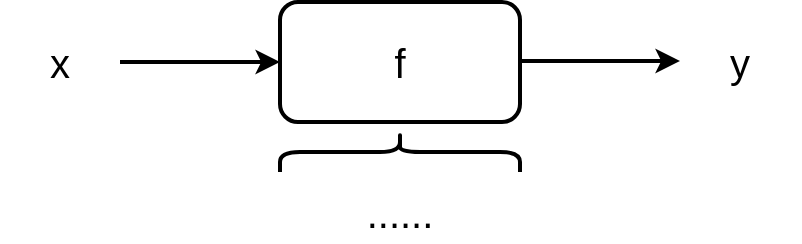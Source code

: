 <mxfile version="24.7.14">
  <diagram name="第 1 页" id="6UFCj7-6rzytTu7vilSc">
    <mxGraphModel dx="838" dy="597" grid="1" gridSize="10" guides="1" tooltips="1" connect="1" arrows="1" fold="1" page="1" pageScale="1" pageWidth="827" pageHeight="1169" math="0" shadow="0">
      <root>
        <mxCell id="0" />
        <mxCell id="1" parent="0" />
        <mxCell id="055sHk27dvCHlpqgfM3Y-1" value="&lt;font style=&quot;font-size: 20px;&quot;&gt;f&lt;/font&gt;" style="rounded=1;whiteSpace=wrap;html=1;strokeWidth=2;" vertex="1" parent="1">
          <mxGeometry x="320" y="170" width="120" height="60" as="geometry" />
        </mxCell>
        <mxCell id="055sHk27dvCHlpqgfM3Y-2" value="" style="endArrow=classic;html=1;rounded=0;entryX=0;entryY=0.5;entryDx=0;entryDy=0;strokeWidth=2;" edge="1" parent="1" target="055sHk27dvCHlpqgfM3Y-1">
          <mxGeometry width="50" height="50" relative="1" as="geometry">
            <mxPoint x="240" y="200" as="sourcePoint" />
            <mxPoint x="450" y="280" as="targetPoint" />
          </mxGeometry>
        </mxCell>
        <mxCell id="055sHk27dvCHlpqgfM3Y-3" value="" style="endArrow=classic;html=1;rounded=0;entryX=0;entryY=0.5;entryDx=0;entryDy=0;strokeWidth=2;" edge="1" parent="1">
          <mxGeometry width="50" height="50" relative="1" as="geometry">
            <mxPoint x="440" y="199.5" as="sourcePoint" />
            <mxPoint x="520" y="199.5" as="targetPoint" />
          </mxGeometry>
        </mxCell>
        <mxCell id="055sHk27dvCHlpqgfM3Y-4" value="&lt;font style=&quot;font-size: 20px;&quot;&gt;x&lt;/font&gt;" style="text;html=1;align=center;verticalAlign=middle;whiteSpace=wrap;rounded=0;" vertex="1" parent="1">
          <mxGeometry x="180" y="185" width="60" height="30" as="geometry" />
        </mxCell>
        <mxCell id="055sHk27dvCHlpqgfM3Y-5" value="&lt;font style=&quot;font-size: 20px;&quot;&gt;y&lt;/font&gt;" style="text;html=1;align=center;verticalAlign=middle;whiteSpace=wrap;rounded=0;" vertex="1" parent="1">
          <mxGeometry x="520" y="185" width="60" height="30" as="geometry" />
        </mxCell>
        <mxCell id="055sHk27dvCHlpqgfM3Y-6" value="" style="shape=curlyBracket;whiteSpace=wrap;html=1;rounded=1;flipH=1;labelPosition=right;verticalLabelPosition=middle;align=left;verticalAlign=middle;rotation=-90;strokeWidth=2;perimeterSpacing=1;fillStyle=auto;" vertex="1" parent="1">
          <mxGeometry x="370" y="185" width="20" height="120" as="geometry" />
        </mxCell>
        <mxCell id="055sHk27dvCHlpqgfM3Y-9" value="&lt;font style=&quot;font-size: 20px;&quot;&gt;......&lt;/font&gt;" style="text;html=1;align=center;verticalAlign=middle;whiteSpace=wrap;rounded=0;" vertex="1" parent="1">
          <mxGeometry x="350" y="260" width="60" height="30" as="geometry" />
        </mxCell>
      </root>
    </mxGraphModel>
  </diagram>
</mxfile>
